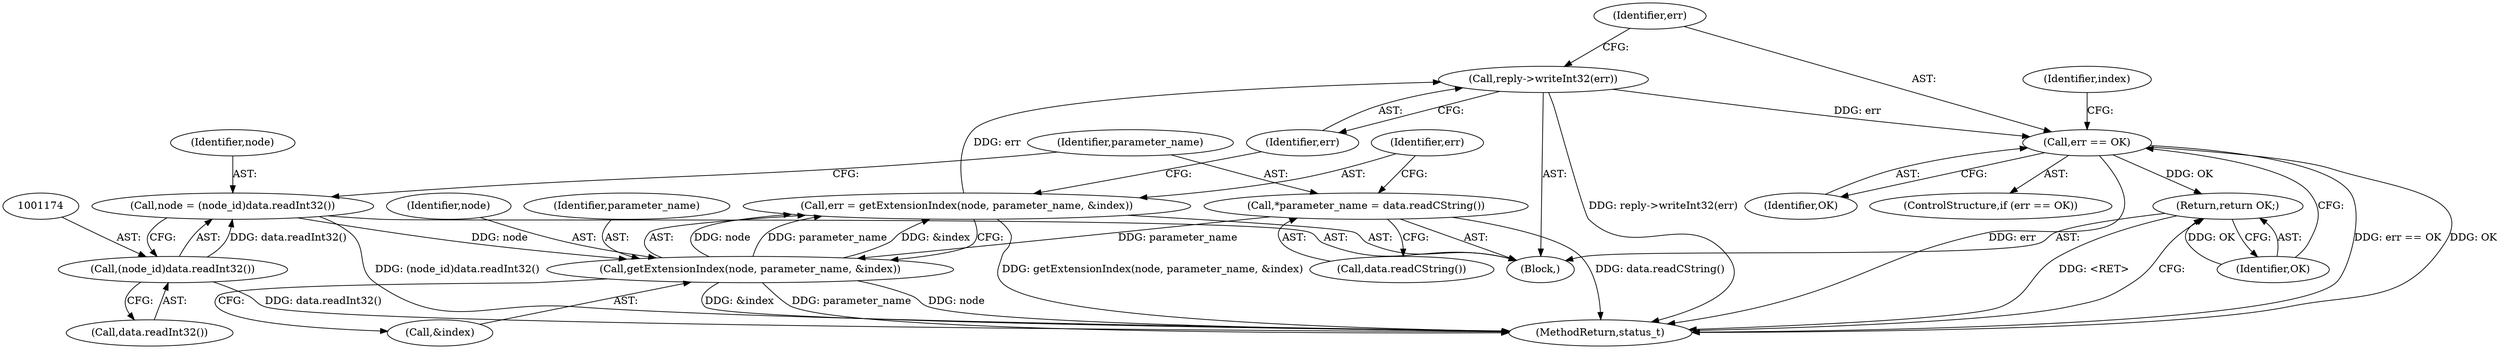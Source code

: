digraph "0_Android_8d87321b704cb3f88e8cae668937d001fd63d5e3@API" {
"1001189" [label="(Call,reply->writeInt32(err))"];
"1001182" [label="(Call,err = getExtensionIndex(node, parameter_name, &index))"];
"1001184" [label="(Call,getExtensionIndex(node, parameter_name, &index))"];
"1001171" [label="(Call,node = (node_id)data.readInt32())"];
"1001173" [label="(Call,(node_id)data.readInt32())"];
"1001177" [label="(Call,*parameter_name = data.readCString())"];
"1001192" [label="(Call,err == OK)"];
"1001198" [label="(Return,return OK;)"];
"1001207" [label="(MethodReturn,status_t)"];
"1001189" [label="(Call,reply->writeInt32(err))"];
"1001185" [label="(Identifier,node)"];
"1001177" [label="(Call,*parameter_name = data.readCString())"];
"1001198" [label="(Return,return OK;)"];
"1001187" [label="(Call,&index)"];
"1001194" [label="(Identifier,OK)"];
"1001182" [label="(Call,err = getExtensionIndex(node, parameter_name, &index))"];
"1001186" [label="(Identifier,parameter_name)"];
"1001190" [label="(Identifier,err)"];
"1001171" [label="(Call,node = (node_id)data.readInt32())"];
"1001178" [label="(Identifier,parameter_name)"];
"1001199" [label="(Identifier,OK)"];
"1001197" [label="(Identifier,index)"];
"1001183" [label="(Identifier,err)"];
"1001175" [label="(Call,data.readInt32())"];
"1001172" [label="(Identifier,node)"];
"1001193" [label="(Identifier,err)"];
"1001184" [label="(Call,getExtensionIndex(node, parameter_name, &index))"];
"1001191" [label="(ControlStructure,if (err == OK))"];
"1001192" [label="(Call,err == OK)"];
"1001165" [label="(Block,)"];
"1001179" [label="(Call,data.readCString())"];
"1001173" [label="(Call,(node_id)data.readInt32())"];
"1001189" -> "1001165"  [label="AST: "];
"1001189" -> "1001190"  [label="CFG: "];
"1001190" -> "1001189"  [label="AST: "];
"1001193" -> "1001189"  [label="CFG: "];
"1001189" -> "1001207"  [label="DDG: reply->writeInt32(err)"];
"1001182" -> "1001189"  [label="DDG: err"];
"1001189" -> "1001192"  [label="DDG: err"];
"1001182" -> "1001165"  [label="AST: "];
"1001182" -> "1001184"  [label="CFG: "];
"1001183" -> "1001182"  [label="AST: "];
"1001184" -> "1001182"  [label="AST: "];
"1001190" -> "1001182"  [label="CFG: "];
"1001182" -> "1001207"  [label="DDG: getExtensionIndex(node, parameter_name, &index)"];
"1001184" -> "1001182"  [label="DDG: node"];
"1001184" -> "1001182"  [label="DDG: parameter_name"];
"1001184" -> "1001182"  [label="DDG: &index"];
"1001184" -> "1001187"  [label="CFG: "];
"1001185" -> "1001184"  [label="AST: "];
"1001186" -> "1001184"  [label="AST: "];
"1001187" -> "1001184"  [label="AST: "];
"1001184" -> "1001207"  [label="DDG: parameter_name"];
"1001184" -> "1001207"  [label="DDG: node"];
"1001184" -> "1001207"  [label="DDG: &index"];
"1001171" -> "1001184"  [label="DDG: node"];
"1001177" -> "1001184"  [label="DDG: parameter_name"];
"1001171" -> "1001165"  [label="AST: "];
"1001171" -> "1001173"  [label="CFG: "];
"1001172" -> "1001171"  [label="AST: "];
"1001173" -> "1001171"  [label="AST: "];
"1001178" -> "1001171"  [label="CFG: "];
"1001171" -> "1001207"  [label="DDG: (node_id)data.readInt32()"];
"1001173" -> "1001171"  [label="DDG: data.readInt32()"];
"1001173" -> "1001175"  [label="CFG: "];
"1001174" -> "1001173"  [label="AST: "];
"1001175" -> "1001173"  [label="AST: "];
"1001173" -> "1001207"  [label="DDG: data.readInt32()"];
"1001177" -> "1001165"  [label="AST: "];
"1001177" -> "1001179"  [label="CFG: "];
"1001178" -> "1001177"  [label="AST: "];
"1001179" -> "1001177"  [label="AST: "];
"1001183" -> "1001177"  [label="CFG: "];
"1001177" -> "1001207"  [label="DDG: data.readCString()"];
"1001192" -> "1001191"  [label="AST: "];
"1001192" -> "1001194"  [label="CFG: "];
"1001193" -> "1001192"  [label="AST: "];
"1001194" -> "1001192"  [label="AST: "];
"1001197" -> "1001192"  [label="CFG: "];
"1001199" -> "1001192"  [label="CFG: "];
"1001192" -> "1001207"  [label="DDG: err == OK"];
"1001192" -> "1001207"  [label="DDG: OK"];
"1001192" -> "1001207"  [label="DDG: err"];
"1001192" -> "1001198"  [label="DDG: OK"];
"1001198" -> "1001165"  [label="AST: "];
"1001198" -> "1001199"  [label="CFG: "];
"1001199" -> "1001198"  [label="AST: "];
"1001207" -> "1001198"  [label="CFG: "];
"1001198" -> "1001207"  [label="DDG: <RET>"];
"1001199" -> "1001198"  [label="DDG: OK"];
}
